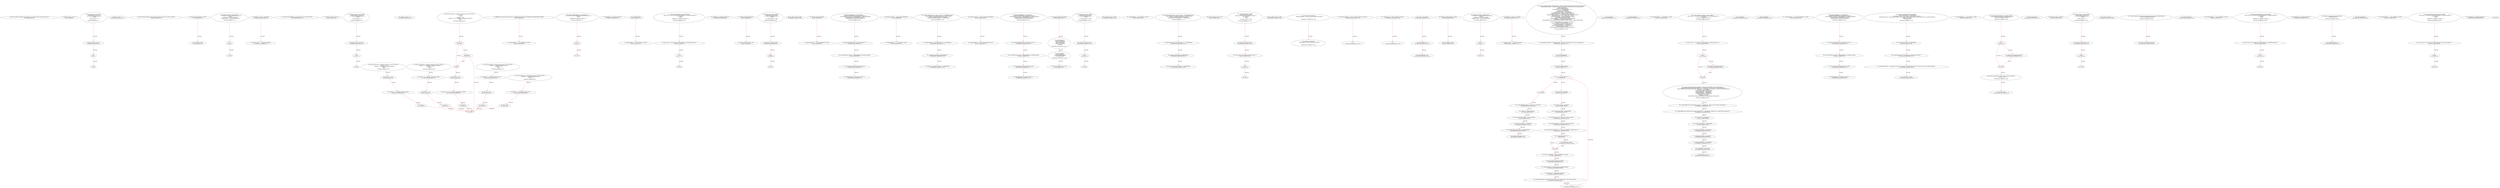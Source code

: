 digraph  {
13 [label="2_ function transferFrom(address from, address to, uint tokens) public returns (bool success);\n13-function_definition-3-3", method="transferFrom(address from,address to,uint tokens)", type_label=function_definition];
33 [label="3_ uint256 counter_re_ent7 =0;\n33-new_variable-4-4", method="", type_label=new_variable];
38 [label="4_ function callme_re_ent7() public{\n        require(counter_re_ent7<=5);\n	if( ! (msg.sender.send(10 ether) ) ){\n            revert();\n        }\n        counter_re_ent7 += 1;\n    }\n38-function_definition-5-11", method="callme_re_ent7()", type_label=function_definition];
42 [label="5_ require(counter_re_ent7<=5);\n42-expression_statement-6-6", method="callme_re_ent7()", type_label=expression_statement];
49 [label="6_ if\n49-if-7-9", method="callme_re_ent7()", type_label=if];
1736 [label="6_ end_if", method="callme_re_ent7()", type_label=end_if];
64 [label="9_ counter_re_ent7 += 1;\n64-expression_statement-10-10", method="callme_re_ent7()", type_label=expression_statement];
71 [label="13_ function allowance(address owner, address spender) external view returns (uint256);\n71-function_definition-14-14", method="allowance(address owner,address spender)", type_label=function_definition];
87 [label="14_ address payable lastPlayer_re_ent23;\n87-new_variable-15-15", method="", type_label=new_variable];
91 [label="15_ uint jackpot_re_ent23;\n91-new_variable-16-16", method="", type_label=new_variable];
95 [label="16_ function buyTicket_re_ent23() public{\n	    if (!(lastPlayer_re_ent23.send(jackpot_re_ent23)))\n        revert();\n      lastPlayer_re_ent23 = msg.sender;\n      jackpot_re_ent23    = address(this).balance;\n    }\n95-function_definition-17-22", method="buyTicket_re_ent23()", type_label=function_definition];
99 [label="17_ if\n99-if-18-19", method="buyTicket_re_ent23()", type_label=if];
1786 [label="17_ end_if", method="buyTicket_re_ent23()", type_label=end_if];
110 [label="19_ lastPlayer_re_ent23 = msg.sender;\n110-expression_statement-20-20", method="buyTicket_re_ent23()", type_label=expression_statement];
116 [label="20_ jackpot_re_ent23    = address(this).balance;\n116-expression_statement-21-21", method="buyTicket_re_ent23()", type_label=expression_statement];
124 [label="22_ function balanceOf(address account) external view returns (uint256);\n124-function_definition-23-23", method="balanceOf(address account)", type_label=function_definition];
136 [label="23_ uint256 counter_re_ent14 =0;\n136-new_variable-24-24", method="", type_label=new_variable];
141 [label="24_ function callme_re_ent14() public{\n        require(counter_re_ent14<=5);\n	if( ! (msg.sender.send(10 ether) ) ){\n            revert();\n        }\n        counter_re_ent14 += 1;\n    }\n141-function_definition-25-31", method="callme_re_ent14()", type_label=function_definition];
145 [label="25_ require(counter_re_ent14<=5);\n145-expression_statement-26-26", method="callme_re_ent14()", type_label=expression_statement];
152 [label="26_ if\n152-if-27-29", method="callme_re_ent14()", type_label=if];
1839 [label="26_ end_if", method="callme_re_ent14()", type_label=end_if];
167 [label="29_ counter_re_ent14 += 1;\n167-expression_statement-30-30", method="callme_re_ent14()", type_label=expression_statement];
183 [label="34_ function add(uint256 a, uint256 b) internal pure returns (uint256) {\n        uint256 c = a + b;\n        require(c >= a, \"SafeMath: addition overflow\");\n        return c;\n    }\n183-function_definition-35-39", method="add(uint256 a,uint256 b)", type_label=function_definition];
200 [label="35_ uint256 c = a + b;\n200-new_variable-36-36", method="add(uint256 a,uint256 b)", type_label=new_variable];
208 [label="36_ require(c >= a, \"SafeMath: addition overflow\");\n208-expression_statement-37-37", method="add(uint256 a,uint256 b)", type_label=expression_statement];
218 [label="37_ return c;\n218-return-38-38", method="add(uint256 a,uint256 b)", type_label=return];
220 [label="39_ function sub(uint256 a, uint256 b) internal pure returns (uint256) {\n        require(b <= a, \"SafeMath: subtraction overflow\");\n        uint256 c = a - b;\n        return c;\n    }\n220-function_definition-40-44", method="sub(uint256 a,uint256 b)", type_label=function_definition];
237 [label="40_ require(b <= a, \"SafeMath: subtraction overflow\");\n237-expression_statement-41-41", method="sub(uint256 a,uint256 b)", type_label=expression_statement];
247 [label="41_ uint256 c = a - b;\n247-new_variable-42-42", method="sub(uint256 a,uint256 b)", type_label=new_variable];
255 [label="42_ return c;\n255-return-43-43", method="sub(uint256 a,uint256 b)", type_label=return];
257 [label="44_ function mul(uint256 a, uint256 b) internal pure returns (uint256) {\n        if (a == 0) {\n            return 0;\n        }\n        uint256 c = a * b;\n        require(c / a == b, \"SafeMath: multiplication overflow\");\n        return c;\n    }\n257-function_definition-45-52", method="mul(uint256 a,uint256 b)", type_label=function_definition];
274 [label="45_ if_a == 0\n274-if-46-48", method="mul(uint256 a,uint256 b)", type_label=if];
1961 [label="45_ end_if", method="mul(uint256 a,uint256 b)", type_label=end_if];
279 [label="46_ return 0;\n279-return-47-47", method="mul(uint256 a,uint256 b)", type_label=return];
281 [label="48_ uint256 c = a * b;\n281-new_variable-49-49", method="mul(uint256 a,uint256 b)", type_label=new_variable];
289 [label="49_ require(c / a == b, \"SafeMath: multiplication overflow\");\n289-expression_statement-50-50", method="mul(uint256 a,uint256 b)", type_label=expression_statement];
301 [label="50_ return c;\n301-return-51-51", method="mul(uint256 a,uint256 b)", type_label=return];
303 [label="52_ function div(uint256 a, uint256 b) internal pure returns (uint256) {\n        require(b > 0, \"SafeMath: division by zero\");\n        uint256 c = a / b;\n        return c;\n    }\n303-function_definition-53-57", method="div(uint256 a,uint256 b)", type_label=function_definition];
320 [label="53_ require(b > 0, \"SafeMath: division by zero\");\n320-expression_statement-54-54", method="div(uint256 a,uint256 b)", type_label=expression_statement];
330 [label="54_ uint256 c = a / b;\n330-new_variable-55-55", method="div(uint256 a,uint256 b)", type_label=new_variable];
338 [label="55_ return c;\n338-return-56-56", method="div(uint256 a,uint256 b)", type_label=return];
340 [label="57_ function mod(uint256 a, uint256 b) internal pure returns (uint256) {\n        require(b != 0, \"SafeMath: modulo by zero\");\n        return a % b;\n    }\n340-function_definition-58-61", method="mod(uint256 a,uint256 b)", type_label=function_definition];
357 [label="58_ require(b != 0, \"SafeMath: modulo by zero\");\n357-expression_statement-59-59", method="mod(uint256 a,uint256 b)", type_label=expression_statement];
367 [label="59_ return a % b;\n367-return-60-60", method="mod(uint256 a,uint256 b)", type_label=return];
379 [label="64_ RaffleToken constant public raffleContract = RaffleToken(0x0C8cDC16973E88FAb31DD0FCB844DdF0e1056dE2);\n379-new_variable-65-65", method="", type_label=new_variable];
389 [label="65_ mapping(address => uint) userBalance_re_ent19;\n389-new_variable-66-66", method="", type_label=new_variable];
395 [label="66_ function withdrawBalance_re_ent19() public{\n        if( ! (msg.sender.send(userBalance_re_ent19[msg.sender]) ) ){\n            revert();\n        }\n        userBalance_re_ent19[msg.sender] = 0;\n    }\n395-function_definition-67-72", method="withdrawBalance_re_ent19()", type_label=function_definition];
399 [label="67_ if\n399-if-68-70", method="withdrawBalance_re_ent19()", type_label=if];
2086 [label="67_ end_if", method="withdrawBalance_re_ent19()", type_label=end_if];
417 [label="70_ userBalance_re_ent19[msg.sender] = 0;\n417-expression_statement-71-71", method="withdrawBalance_re_ent19()", type_label=expression_statement];
425 [label="72_ bool public paused;\n425-new_variable-73-73", method="", type_label=new_variable];
430 [label="73_ mapping(address => uint) userBalance_re_ent26;\n430-new_variable-74-74", method="", type_label=new_variable];
436 [label="74_ function withdrawBalance_re_ent26() public{\n        (bool success,)= msg.sender.call.value(userBalance_re_ent26[msg.sender])(\"\");\n        if( ! success ){\n            revert();\n        }\n        userBalance_re_ent26[msg.sender] = 0;\n    }\n436-function_definition-75-81", method="withdrawBalance_re_ent26()", type_label=function_definition];
440 [label="75_ (bool success,)= msg.sender.call.value(userBalance_re_ent26[msg.sender])(\"\");\n440-new_variable-76-76", method="withdrawBalance_re_ent26()", type_label=new_variable];
464 [label="76_ if\n464-if-77-79", method="withdrawBalance_re_ent26()", type_label=if];
2151 [label="76_ end_if", method="withdrawBalance_re_ent26()", type_label=end_if];
470 [label="79_ userBalance_re_ent26[msg.sender] = 0;\n470-expression_statement-80-80", method="withdrawBalance_re_ent26()", type_label=expression_statement];
478 [label="81_ address payable public owner;\n478-new_variable-82-82", method="", type_label=new_variable];
483 [label="82_ bool not_called_re_ent20 = true;\n483-new_variable-83-83", method="", type_label=new_variable];
489 [label="83_ function bug_re_ent20() public{\n        require(not_called_re_ent20);\n        if( ! (msg.sender.send(1 ether) ) ){\n            revert();\n        }\n        not_called_re_ent20 = false;\n    }\n489-function_definition-84-90", method="bug_re_ent20()", type_label=function_definition];
493 [label="84_ require(not_called_re_ent20);\n493-expression_statement-85-85", method="bug_re_ent20()", type_label=expression_statement];
498 [label="85_ if\n498-if-86-88", method="bug_re_ent20()", type_label=if];
2185 [label="85_ end_if", method="bug_re_ent20()", type_label=end_if];
513 [label="88_ not_called_re_ent20 = false;\n513-expression_statement-89-89", method="bug_re_ent20()", type_label=expression_statement];
518 [label="90_ uint256 public nextListingId;\n518-new_variable-91-91", method="", type_label=new_variable];
523 [label="91_ mapping(address => uint) redeemableEther_re_ent32;\n523-new_variable-92-92", method="", type_label=new_variable];
529 [label="92_ function claimReward_re_ent32() public {        \n        require(redeemableEther_re_ent32[msg.sender] > 0);\n        uint transferValue_re_ent32 = redeemableEther_re_ent32[msg.sender];\n        msg.sender.transfer(transferValue_re_ent32);    \n        redeemableEther_re_ent32[msg.sender] = 0;\n    }\n529-function_definition-93-98", method="claimReward_re_ent32()", type_label=function_definition];
533 [label="93_ require(redeemableEther_re_ent32[msg.sender] > 0);\n533-expression_statement-94-94", method="claimReward_re_ent32()", type_label=expression_statement];
544 [label="94_ uint transferValue_re_ent32 = redeemableEther_re_ent32[msg.sender];\n544-new_variable-95-95", method="claimReward_re_ent32()", type_label=new_variable];
554 [label="95_ msg.sender.transfer(transferValue_re_ent32);\n554-expression_statement-96-96", method="claimReward_re_ent32()", type_label=expression_statement];
563 [label="96_ redeemableEther_re_ent32[msg.sender] = 0;\n563-expression_statement-97-97", method="claimReward_re_ent32()", type_label=expression_statement];
571 [label="98_ mapping (uint256 => Listing) public listingsById;\n571-new_variable-99-99", method="", type_label=new_variable];
579 [label="99_ mapping(address => uint) balances_re_ent38;\n579-new_variable-100-100", method="", type_label=new_variable];
585 [label="100_ function withdrawFunds_re_ent38 (uint256 _weiToWithdraw) public {\n        require(balances_re_ent38[msg.sender] >= _weiToWithdraw);\n        require(msg.sender.send(_weiToWithdraw));   \n        balances_re_ent38[msg.sender] -= _weiToWithdraw;\n    }\n585-function_definition-101-105", method="withdrawFunds_re_ent38(uint256 _weiToWithdraw)", type_label=function_definition];
593 [label="101_ require(balances_re_ent38[msg.sender] >= _weiToWithdraw);\n593-expression_statement-102-102", method="withdrawFunds_re_ent38(uint256 _weiToWithdraw)", type_label=expression_statement];
604 [label="102_ require(msg.sender.send(_weiToWithdraw));\n604-expression_statement-103-103", method="withdrawFunds_re_ent38(uint256 _weiToWithdraw)", type_label=expression_statement];
616 [label="103_ balances_re_ent38[msg.sender] -= _weiToWithdraw;\n616-expression_statement-104-104", method="withdrawFunds_re_ent38(uint256 _weiToWithdraw)", type_label=expression_statement];
624 [label="105_ mapping (uint256 => Purchase) public purchasesById;\n624-new_variable-106-106", method="", type_label=new_variable];
632 [label="106_ mapping(address => uint) redeemableEther_re_ent4;\n632-new_variable-107-107", method="", type_label=new_variable];
638 [label="107_ function claimReward_re_ent4() public {        \n        require(redeemableEther_re_ent4[msg.sender] > 0);\n        uint transferValue_re_ent4 = redeemableEther_re_ent4[msg.sender];\n        msg.sender.transfer(transferValue_re_ent4);    \n        redeemableEther_re_ent4[msg.sender] = 0;\n    }\n638-function_definition-108-113", method="claimReward_re_ent4()", type_label=function_definition];
642 [label="108_ require(redeemableEther_re_ent4[msg.sender] > 0);\n642-expression_statement-109-109", method="claimReward_re_ent4()", type_label=expression_statement];
653 [label="109_ uint transferValue_re_ent4 = redeemableEther_re_ent4[msg.sender];\n653-new_variable-110-110", method="claimReward_re_ent4()", type_label=new_variable];
663 [label="110_ msg.sender.transfer(transferValue_re_ent4);\n663-expression_statement-111-111", method="claimReward_re_ent4()", type_label=expression_statement];
672 [label="111_ redeemableEther_re_ent4[msg.sender] = 0;\n672-expression_statement-112-112", method="claimReward_re_ent4()", type_label=expression_statement];
680 [label="113_ uint256 public nextPurchaseId;\n680-new_variable-114-114", method="", type_label=new_variable];
685 [label="114_ struct Listing {\n        uint256 pricePerToken;\n        uint256 initialAmount;\n        uint256 amountLeft;\n        address payable seller;\n        bool active;\n    }\n685-expression_statement-115-121", method="Listing()", type_label=expression_statement];
707 [label="121_ struct Purchase {\n        uint256 totalAmount;\n        uint256 totalAmountPayed;\n        uint256 timestamp;\n    }\n707-expression_statement-122-126", method="Purchase()", type_label=expression_statement];
721 [label="126_ bool not_called_re_ent27 = true;\n721-new_variable-127-127", method="", type_label=new_variable];
727 [label="127_ function bug_re_ent27() public{\n        require(not_called_re_ent27);\n        if( ! (msg.sender.send(1 ether) ) ){\n            revert();\n        }\n        not_called_re_ent27 = false;\n    }\n727-function_definition-128-134", method="bug_re_ent27()", type_label=function_definition];
731 [label="128_ require(not_called_re_ent27);\n731-expression_statement-129-129", method="bug_re_ent27()", type_label=expression_statement];
736 [label="129_ if\n736-if-130-132", method="bug_re_ent27()", type_label=if];
2423 [label="129_ end_if", method="bug_re_ent27()", type_label=end_if];
751 [label="132_ not_called_re_ent27 = false;\n751-expression_statement-133-133", method="bug_re_ent27()", type_label=expression_statement];
774 [label="135_ mapping(address => uint) balances_re_ent31;\n774-new_variable-136-136", method="", type_label=new_variable];
780 [label="136_ function withdrawFunds_re_ent31 (uint256 _weiToWithdraw) public {\n        require(balances_re_ent31[msg.sender] >= _weiToWithdraw);\n        require(msg.sender.send(_weiToWithdraw));   \n        balances_re_ent31[msg.sender] -= _weiToWithdraw;\n    }\n780-function_definition-137-141", method="withdrawFunds_re_ent31(uint256 _weiToWithdraw)", type_label=function_definition];
788 [label="137_ require(balances_re_ent31[msg.sender] >= _weiToWithdraw);\n788-expression_statement-138-138", method="withdrawFunds_re_ent31(uint256 _weiToWithdraw)", type_label=expression_statement];
799 [label="138_ require(msg.sender.send(_weiToWithdraw));\n799-expression_statement-139-139", method="withdrawFunds_re_ent31(uint256 _weiToWithdraw)", type_label=expression_statement];
811 [label="139_ balances_re_ent31[msg.sender] -= _weiToWithdraw;\n811-expression_statement-140-140", method="withdrawFunds_re_ent31(uint256 _weiToWithdraw)", type_label=expression_statement];
825 [label="142_ bool not_called_re_ent13 = true;\n825-new_variable-143-143", method="", type_label=new_variable];
831 [label="143_ function bug_re_ent13() public{\n        require(not_called_re_ent13);\n        (bool success,)=msg.sender.call.value(1 ether)(\"\");\n        if( ! success ){\n            revert();\n        }\n        not_called_re_ent13 = false;\n    }\n831-function_definition-144-151", method="bug_re_ent13()", type_label=function_definition];
835 [label="144_ require(not_called_re_ent13);\n835-expression_statement-145-145", method="bug_re_ent13()", type_label=expression_statement];
840 [label="145_ (bool success,)=msg.sender.call.value(1 ether)(\"\");\n840-new_variable-146-146", method="bug_re_ent13()", type_label=new_variable];
861 [label="146_ if\n861-if-147-149", method="bug_re_ent13()", type_label=if];
2548 [label="146_ end_if", method="bug_re_ent13()", type_label=end_if];
867 [label="149_ not_called_re_ent13 = false;\n867-expression_statement-150-150", method="bug_re_ent13()", type_label=expression_statement];
890 [label="152_ modifier onlyContractOwner {\n        require(msg.sender == owner, \"Function called by non-owner.\");\n        _;\n    }\n890-expression_statement-153-156", method="", type_label=expression_statement];
893 [label="153_ require(msg.sender == owner, \"Function called by non-owner.\");\n893-expression_statement-154-154", method="", type_label=expression_statement];
905 [label="154_ _;\n905-expression_statement-155-155", method="", type_label=expression_statement];
907 [label="156_ modifier onlyUnpaused {\n        require(paused == false, \"Exchange is paused.\");\n        _;\n    }\n907-expression_statement-157-160", method="", type_label=expression_statement];
910 [label="157_ require(paused == false, \"Exchange is paused.\");\n910-expression_statement-158-158", method="", type_label=expression_statement];
921 [label="158_ _;\n921-expression_statement-159-159", method="", type_label=expression_statement];
925 [label="161_ owner = msg.sender;\n925-expression_statement-162-162", method="", type_label=expression_statement];
931 [label="162_ nextListingId = 916;\n931-expression_statement-163-163", method="", type_label=expression_statement];
935 [label="163_ nextPurchaseId = 344;\n935-expression_statement-164-164", method="", type_label=expression_statement];
939 [label="165_ address payable lastPlayer_re_ent30;\n939-new_variable-166-166", method="", type_label=new_variable];
943 [label="166_ uint jackpot_re_ent30;\n943-new_variable-167-167", method="", type_label=new_variable];
947 [label="167_ function buyTicket_re_ent30() public{\n	    if (!(lastPlayer_re_ent30.send(jackpot_re_ent30)))\n        revert();\n      lastPlayer_re_ent30 = msg.sender;\n      jackpot_re_ent30    = address(this).balance;\n    }\n947-function_definition-168-173", method="buyTicket_re_ent30()", type_label=function_definition];
951 [label="168_ if\n951-if-169-170", method="buyTicket_re_ent30()", type_label=if];
2638 [label="168_ end_if", method="buyTicket_re_ent30()", type_label=end_if];
962 [label="170_ lastPlayer_re_ent30 = msg.sender;\n962-expression_statement-171-171", method="buyTicket_re_ent30()", type_label=expression_statement];
968 [label="171_ jackpot_re_ent30    = address(this).balance;\n968-expression_statement-172-172", method="buyTicket_re_ent30()", type_label=expression_statement];
976 [label="173_ function buyRaffle(uint256[] calldata amounts, uint256[] calldata listingIds) payable external onlyUnpaused {\n        require(amounts.length == listingIds.length, \"You have to provide amounts for every single listing!\");\n        uint256 totalAmount;\n        uint256 totalAmountPayed;\n        for (uint256 i = 0; i < listingIds.length; i++) {\n            uint256 id = listingIds[i];\n            uint256 amount = amounts[i];\n            Listing storage listing = listingsById[id];\n            require(listing.active, \"Listing is not active anymore!\");\n            listing.amountLeft = listing.amountLeft.sub(amount);\n            require(listing.amountLeft >= 0, \"Amount left needs to be higher than 0.\");\n            if(listing.amountLeft == 0) { listing.active = false; }\n            uint256 amountToPay = listing.pricePerToken * amount;\n            listing.seller.transfer(amountToPay);\n            totalAmountPayed = totalAmountPayed.add(amountToPay);\n            totalAmount = totalAmount.add(amount);\n            require(raffleContract.transferFrom(listing.seller, msg.sender, amount), 'Token transfer failed!');\n        }\n        require(totalAmountPayed <= msg.value, 'Overpayed!');\n        uint256 id = nextPurchaseId++;\n        Purchase storage purchase = purchasesById[id];\n        purchase.totalAmount = totalAmount;\n        purchase.totalAmountPayed = totalAmountPayed;\n        purchase.timestamp = now;\n        emit Purchased(id, totalAmount, totalAmountPayed, now);\n    }\n976-function_definition-174-199", method="buyRaffle(uint256[] calldata amounts,uint256[] calldata listingIds)", type_label=function_definition];
990 [label="173_ onlyUnpaused\n990-expression_statement-174-174", method="buyRaffle(uint256[] calldata amounts,uint256[] calldata listingIds)", type_label=expression_statement];
993 [label="174_ require(amounts.length == listingIds.length, \"You have to provide amounts for every single listing!\");\n993-expression_statement-175-175", method="buyRaffle(uint256[] calldata amounts,uint256[] calldata listingIds)", type_label=expression_statement];
1007 [label="175_ uint256 totalAmount;\n1007-new_variable-176-176", method="buyRaffle(uint256[] calldata amounts,uint256[] calldata listingIds)", type_label=new_variable];
1012 [label="176_ uint256 totalAmountPayed;\n1012-new_variable-177-177", method="buyRaffle(uint256[] calldata amounts,uint256[] calldata listingIds)", type_label=new_variable];
1017 [label="177_ for(i < listingIds.length;;i++)\n1017-for-178-191", method="buyRaffle(uint256[] calldata amounts,uint256[] calldata listingIds)", type_label=for];
2704 [label="177_ end_loop", method="buyRaffle(uint256[] calldata amounts,uint256[] calldata listingIds)", type_label=end_loop];
1030 [label="177_ i++\n1030-expression_statement-178-178", method="buyRaffle(uint256[] calldata amounts,uint256[] calldata listingIds)", type_label=expression_statement];
1033 [label="178_ uint256 id = listingIds[i];\n1033-new_variable-179-179", method="buyRaffle(uint256[] calldata amounts,uint256[] calldata listingIds)", type_label=new_variable];
1041 [label="179_ uint256 amount = amounts[i];\n1041-new_variable-180-180", method="buyRaffle(uint256[] calldata amounts,uint256[] calldata listingIds)", type_label=new_variable];
1049 [label="180_ Listing storage listing = listingsById[id];\n1049-new_variable-181-181", method="buyRaffle(uint256[] calldata amounts,uint256[] calldata listingIds)", type_label=new_variable];
1058 [label="181_ require(listing.active, \"Listing is not active anymore!\");\n1058-expression_statement-182-182", method="buyRaffle(uint256[] calldata amounts,uint256[] calldata listingIds)", type_label=expression_statement];
1068 [label="182_ listing.amountLeft = listing.amountLeft.sub(amount);\n1068-expression_statement-183-183", method="buyRaffle(uint256[] calldata amounts,uint256[] calldata listingIds)", type_label=expression_statement];
1081 [label="183_ require(listing.amountLeft >= 0, \"Amount left needs to be higher than 0.\");\n1081-expression_statement-184-184", method="buyRaffle(uint256[] calldata amounts,uint256[] calldata listingIds)", type_label=expression_statement];
1093 [label="184_ if_listing.amountLeft == 0\n1093-if-185-185", method="buyRaffle(uint256[] calldata amounts,uint256[] calldata listingIds)", type_label=if];
2780 [label="184_ end_if", method="buyRaffle(uint256[] calldata amounts,uint256[] calldata listingIds)", type_label=end_if];
1100 [label="184_ listing.active = false;\n1100-expression_statement-185-185", method="buyRaffle(uint256[] calldata amounts,uint256[] calldata listingIds)", type_label=expression_statement];
1107 [label="185_ uint256 amountToPay = listing.pricePerToken * amount;\n1107-new_variable-186-186", method="buyRaffle(uint256[] calldata amounts,uint256[] calldata listingIds)", type_label=new_variable];
1117 [label="186_ listing.seller.transfer(amountToPay);\n1117-expression_statement-187-187", method="buyRaffle(uint256[] calldata amounts,uint256[] calldata listingIds)", type_label=expression_statement];
1126 [label="187_ totalAmountPayed = totalAmountPayed.add(amountToPay);\n1126-expression_statement-188-188", method="buyRaffle(uint256[] calldata amounts,uint256[] calldata listingIds)", type_label=expression_statement];
1135 [label="188_ totalAmount = totalAmount.add(amount);\n1135-expression_statement-189-189", method="buyRaffle(uint256[] calldata amounts,uint256[] calldata listingIds)", type_label=expression_statement];
1144 [label="189_ require(raffleContract.transferFrom(listing.seller, msg.sender, amount), 'Token transfer failed!');\n1144-expression_statement-190-190", method="buyRaffle(uint256[] calldata amounts,uint256[] calldata listingIds)", type_label=expression_statement];
1165 [label="191_ require(totalAmountPayed <= msg.value, 'Overpayed!');\n1165-expression_statement-192-192", method="buyRaffle(uint256[] calldata amounts,uint256[] calldata listingIds)", type_label=expression_statement];
1177 [label="192_ uint256 id = nextPurchaseId++;\n1177-new_variable-193-193", method="buyRaffle(uint256[] calldata amounts,uint256[] calldata listingIds)", type_label=new_variable];
1182 [label="192_ nextPurchaseId++\n1182-expression_statement-193-193", method="buyRaffle(uint256[] calldata amounts,uint256[] calldata listingIds)", type_label=expression_statement];
1184 [label="193_ Purchase storage purchase = purchasesById[id];\n1184-new_variable-194-194", method="buyRaffle(uint256[] calldata amounts,uint256[] calldata listingIds)", type_label=new_variable];
1193 [label="194_ purchase.totalAmount = totalAmount;\n1193-expression_statement-195-195", method="buyRaffle(uint256[] calldata amounts,uint256[] calldata listingIds)", type_label=expression_statement];
1199 [label="195_ purchase.totalAmountPayed = totalAmountPayed;\n1199-expression_statement-196-196", method="buyRaffle(uint256[] calldata amounts,uint256[] calldata listingIds)", type_label=expression_statement];
1205 [label="196_ purchase.timestamp = now;\n1205-expression_statement-197-197", method="buyRaffle(uint256[] calldata amounts,uint256[] calldata listingIds)", type_label=expression_statement];
1221 [label="199_ mapping(address => uint) balances_re_ent8;\n1221-new_variable-200-200", method="", type_label=new_variable];
1227 [label="200_ function withdraw_balances_re_ent8 () public {\n       (bool success,) = msg.sender.call.value(balances_re_ent8[msg.sender ])(\"\");\n       if (success)\n          balances_re_ent8[msg.sender] = 0;\n      }\n1227-function_definition-201-205", method="withdraw_balances_re_ent8()", type_label=function_definition];
1231 [label="201_ (bool success,) = msg.sender.call.value(balances_re_ent8[msg.sender ])(\"\");\n1231-new_variable-202-202", method="withdraw_balances_re_ent8()", type_label=new_variable];
1255 [label="202_ if\n1255-if-203-204", method="withdraw_balances_re_ent8()", type_label=if];
2942 [label="202_ end_if", method="withdraw_balances_re_ent8()", type_label=end_if];
1257 [label="203_ balances_re_ent8[msg.sender] = 0;\n1257-expression_statement-204-204", method="withdraw_balances_re_ent8()", type_label=expression_statement];
1265 [label="205_ function addListing(uint256 initialAmount, uint256 pricePerToken) external onlyUnpaused {\n        require(raffleContract.balanceOf(msg.sender) >= initialAmount, \"Amount to sell is higher than balance!\");\n        require(raffleContract.allowance(msg.sender, address(this)) >= initialAmount, \"Allowance is to small (increase allowance)!\");\n        uint256 id = nextListingId++;\n        Listing storage listing = listingsById[id];\n        listing.initialAmount = initialAmount;\n        listing.amountLeft = initialAmount;\n        listing.pricePerToken = pricePerToken;\n        listing.seller = msg.sender;\n        listing.active = true;\n        emit Listed(id, listing.pricePerToken, listing.initialAmount, listing.seller);\n    }\n1265-function_definition-206-217", method="addListing(uint256 initialAmount,uint256 pricePerToken)", type_label=function_definition];
1276 [label="205_ onlyUnpaused\n1276-expression_statement-206-206", method="addListing(uint256 initialAmount,uint256 pricePerToken)", type_label=expression_statement];
1279 [label="206_ require(raffleContract.balanceOf(msg.sender) >= initialAmount, \"Amount to sell is higher than balance!\");\n1279-expression_statement-207-207", method="addListing(uint256 initialAmount,uint256 pricePerToken)", type_label=expression_statement];
1296 [label="207_ require(raffleContract.allowance(msg.sender, address(this)) >= initialAmount, \"Allowance is to small (increase allowance)!\");\n1296-expression_statement-208-208", method="addListing(uint256 initialAmount,uint256 pricePerToken)", type_label=expression_statement];
1317 [label="208_ uint256 id = nextListingId++;\n1317-new_variable-209-209", method="addListing(uint256 initialAmount,uint256 pricePerToken)", type_label=new_variable];
1322 [label="208_ nextListingId++\n1322-expression_statement-209-209", method="addListing(uint256 initialAmount,uint256 pricePerToken)", type_label=expression_statement];
1324 [label="209_ Listing storage listing = listingsById[id];\n1324-new_variable-210-210", method="addListing(uint256 initialAmount,uint256 pricePerToken)", type_label=new_variable];
1333 [label="210_ listing.initialAmount = initialAmount;\n1333-expression_statement-211-211", method="addListing(uint256 initialAmount,uint256 pricePerToken)", type_label=expression_statement];
1339 [label="211_ listing.amountLeft = initialAmount;\n1339-expression_statement-212-212", method="addListing(uint256 initialAmount,uint256 pricePerToken)", type_label=expression_statement];
1345 [label="212_ listing.pricePerToken = pricePerToken;\n1345-expression_statement-213-213", method="addListing(uint256 initialAmount,uint256 pricePerToken)", type_label=expression_statement];
1351 [label="213_ listing.seller = msg.sender;\n1351-expression_statement-214-214", method="addListing(uint256 initialAmount,uint256 pricePerToken)", type_label=expression_statement];
1359 [label="214_ listing.active = true;\n1359-expression_statement-215-215", method="addListing(uint256 initialAmount,uint256 pricePerToken)", type_label=expression_statement];
1382 [label="217_ mapping(address => uint) redeemableEther_re_ent39;\n1382-new_variable-218-218", method="", type_label=new_variable];
1388 [label="218_ function claimReward_re_ent39() public {        \n        require(redeemableEther_re_ent39[msg.sender] > 0);\n        uint transferValue_re_ent39 = redeemableEther_re_ent39[msg.sender];\n        msg.sender.transfer(transferValue_re_ent39);    \n        redeemableEther_re_ent39[msg.sender] = 0;\n    }\n1388-function_definition-219-224", method="claimReward_re_ent39()", type_label=function_definition];
1392 [label="219_ require(redeemableEther_re_ent39[msg.sender] > 0);\n1392-expression_statement-220-220", method="claimReward_re_ent39()", type_label=expression_statement];
1403 [label="220_ uint transferValue_re_ent39 = redeemableEther_re_ent39[msg.sender];\n1403-new_variable-221-221", method="claimReward_re_ent39()", type_label=new_variable];
1413 [label="221_ msg.sender.transfer(transferValue_re_ent39);\n1413-expression_statement-222-222", method="claimReward_re_ent39()", type_label=expression_statement];
1422 [label="222_ redeemableEther_re_ent39[msg.sender] = 0;\n1422-expression_statement-223-223", method="claimReward_re_ent39()", type_label=expression_statement];
1430 [label="224_ function cancelListing(uint256 id) external {\n        Listing storage listing = listingsById[id];\n        require(listing.active, \"This listing was turned inactive already!\");\n        require(listing.seller == msg.sender || owner == msg.sender, \"Only the listing owner or the contract owner can cancel the listing!\");\n        listing.active = false;\n        emit Canceled(id);\n    }\n1430-function_definition-225-231", method="cancelListing(uint256 id)", type_label=function_definition];
1438 [label="225_ Listing storage listing = listingsById[id];\n1438-new_variable-226-226", method="cancelListing(uint256 id)", type_label=new_variable];
1447 [label="226_ require(listing.active, \"This listing was turned inactive already!\");\n1447-expression_statement-227-227", method="cancelListing(uint256 id)", type_label=expression_statement];
1457 [label="227_ require(listing.seller == msg.sender || owner == msg.sender, \"Only the listing owner or the contract owner can cancel the listing!\");\n1457-expression_statement-228-228", method="cancelListing(uint256 id)", type_label=expression_statement];
1477 [label="228_ listing.active = false;\n1477-expression_statement-229-229", method="cancelListing(uint256 id)", type_label=expression_statement];
1488 [label="231_ mapping(address => uint) balances_re_ent36;\n1488-new_variable-232-232", method="", type_label=new_variable];
1494 [label="232_ function withdraw_balances_re_ent36 () public {\n       if (msg.sender.send(balances_re_ent36[msg.sender ]))\n          balances_re_ent36[msg.sender] = 0;\n      }\n1494-function_definition-233-236", method="withdraw_balances_re_ent36()", type_label=function_definition];
1498 [label="233_ if\n1498-if-234-235", method="withdraw_balances_re_ent36()", type_label=if];
3185 [label="233_ end_if", method="withdraw_balances_re_ent36()", type_label=end_if];
1511 [label="234_ balances_re_ent36[msg.sender] = 0;\n1511-expression_statement-235-235", method="withdraw_balances_re_ent36()", type_label=expression_statement];
1519 [label="236_ function setPaused(bool value) external onlyContractOwner {\n        paused = value;\n    }\n1519-function_definition-237-239", method="setPaused(bool value)", type_label=function_definition];
1526 [label="236_ onlyContractOwner\n1526-expression_statement-237-237", method="setPaused(bool value)", type_label=expression_statement];
1529 [label="237_ paused = value;\n1529-expression_statement-238-238", method="setPaused(bool value)", type_label=expression_statement];
1533 [label="239_ uint256 counter_re_ent35 =0;\n1533-new_variable-240-240", method="", type_label=new_variable];
1538 [label="240_ function callme_re_ent35() public{\n        require(counter_re_ent35<=5);\n	if( ! (msg.sender.send(10 ether) ) ){\n            revert();\n        }\n        counter_re_ent35 += 1;\n    }\n1538-function_definition-241-247", method="callme_re_ent35()", type_label=function_definition];
1542 [label="241_ require(counter_re_ent35<=5);\n1542-expression_statement-242-242", method="callme_re_ent35()", type_label=expression_statement];
1549 [label="242_ if\n1549-if-243-245", method="callme_re_ent35()", type_label=if];
3236 [label="242_ end_if", method="callme_re_ent35()", type_label=end_if];
1564 [label="245_ counter_re_ent35 += 1;\n1564-expression_statement-246-246", method="callme_re_ent35()", type_label=expression_statement];
1568 [label="247_ function withdrawFunds(uint256 withdrawAmount) external onlyContractOwner {\n        owner.transfer(withdrawAmount);\n    }\n1568-function_definition-248-250", method="withdrawFunds(uint256 withdrawAmount)", type_label=function_definition];
1575 [label="247_ onlyContractOwner\n1575-expression_statement-248-248", method="withdrawFunds(uint256 withdrawAmount)", type_label=expression_statement];
1578 [label="248_ owner.transfer(withdrawAmount);\n1578-expression_statement-249-249", method="withdrawFunds(uint256 withdrawAmount)", type_label=expression_statement];
1585 [label="250_ mapping(address => uint) userBalance_re_ent40;\n1585-new_variable-251-251", method="", type_label=new_variable];
1591 [label="251_ function withdrawBalance_re_ent40() public{\n        (bool success,)=msg.sender.call.value(userBalance_re_ent40[msg.sender])(\"\");\n        if( ! success ){\n            revert();\n        }\n        userBalance_re_ent40[msg.sender] = 0;\n    }\n1591-function_definition-252-258", method="withdrawBalance_re_ent40()", type_label=function_definition];
1595 [label="252_ (bool success,)=msg.sender.call.value(userBalance_re_ent40[msg.sender])(\"\");\n1595-new_variable-253-253", method="withdrawBalance_re_ent40()", type_label=new_variable];
1619 [label="253_ if\n1619-if-254-256", method="withdrawBalance_re_ent40()", type_label=if];
3306 [label="253_ end_if", method="withdrawBalance_re_ent40()", type_label=end_if];
1625 [label="256_ userBalance_re_ent40[msg.sender] = 0;\n1625-expression_statement-257-257", method="withdrawBalance_re_ent40()", type_label=expression_statement];
1633 [label="258_ function kill() external onlyContractOwner {\n        selfdestruct(owner);\n    }\n1633-function_definition-259-261", method="kill()", type_label=function_definition];
1636 [label="258_ onlyContractOwner\n1636-expression_statement-259-259", method="kill()", type_label=expression_statement];
1639 [label="259_ selfdestruct(owner);\n1639-expression_statement-260-260", method="kill()", type_label=expression_statement];
1644 [label="261_ mapping(address => uint) userBalance_re_ent33;\n1644-new_variable-262-262", method="", type_label=new_variable];
1650 [label="262_ function withdrawBalance_re_ent33() public{\n        (bool success,)= msg.sender.call.value(userBalance_re_ent33[msg.sender])(\"\");\n        if( ! success ){\n            revert();\n        }\n        userBalance_re_ent33[msg.sender] = 0;\n    }\n1650-function_definition-263-269", method="withdrawBalance_re_ent33()", type_label=function_definition];
1654 [label="263_ (bool success,)= msg.sender.call.value(userBalance_re_ent33[msg.sender])(\"\");\n1654-new_variable-264-264", method="withdrawBalance_re_ent33()", type_label=new_variable];
1678 [label="264_ if\n1678-if-265-267", method="withdrawBalance_re_ent33()", type_label=if];
3365 [label="264_ end_if", method="withdrawBalance_re_ent33()", type_label=end_if];
1684 [label="267_ userBalance_re_ent33[msg.sender] = 0;\n1684-expression_statement-268-268", method="withdrawBalance_re_ent33()", type_label=expression_statement];
1 [label="0_ start_node", method="", type_label=start];
2 [label="0_ exit_node", method="", type_label=exit];
38 -> 42  [color=red, controlflow_type=next_line, edge_type=CFG_edge, key=0, label=next_line];
42 -> 49  [color=red, controlflow_type=next_line, edge_type=CFG_edge, key=0, label=next_line];
49 -> 1736  [color=red, controlflow_type=neg_next, edge_type=CFG_edge, key=0, label=neg_next];
87 -> 91  [color=red, controlflow_type=next_line, edge_type=CFG_edge, key=0, label=next_line];
95 -> 99  [color=red, controlflow_type=next_line, edge_type=CFG_edge, key=0, label=next_line];
99 -> 1786  [color=red, controlflow_type=neg_next, edge_type=CFG_edge, key=0, label=neg_next];
110 -> 116  [color=red, controlflow_type=next_line, edge_type=CFG_edge, key=0, label=next_line];
141 -> 145  [color=red, controlflow_type=next_line, edge_type=CFG_edge, key=0, label=next_line];
145 -> 152  [color=red, controlflow_type=next_line, edge_type=CFG_edge, key=0, label=next_line];
152 -> 1839  [color=red, controlflow_type=neg_next, edge_type=CFG_edge, key=0, label=neg_next];
183 -> 200  [color=red, controlflow_type=next_line, edge_type=CFG_edge, key=0, label=next_line];
200 -> 208  [color=red, controlflow_type=next_line, edge_type=CFG_edge, key=0, label=next_line];
208 -> 218  [color=red, controlflow_type=next_line, edge_type=CFG_edge, key=0, label=next_line];
218 -> 2  [color=red, controlflow_type=return_exit, edge_type=CFG_edge, key=0, label=return_exit];
220 -> 237  [color=red, controlflow_type=next_line, edge_type=CFG_edge, key=0, label=next_line];
237 -> 247  [color=red, controlflow_type=next_line, edge_type=CFG_edge, key=0, label=next_line];
247 -> 255  [color=red, controlflow_type=next_line, edge_type=CFG_edge, key=0, label=next_line];
255 -> 2  [color=red, controlflow_type=return_exit, edge_type=CFG_edge, key=0, label=return_exit];
257 -> 274  [color=red, controlflow_type=next_line, edge_type=CFG_edge, key=0, label=next_line];
274 -> 279  [color=red, controlflow_type=pos_next, edge_type=CFG_edge, key=0, label=pos_next];
274 -> 1961  [color=red, controlflow_type=neg_next, edge_type=CFG_edge, key=0, label=neg_next];
1961 -> 281  [color=red, controlflow_type=next_line, edge_type=CFG_edge, key=0, label=next_line];
279 -> 1961  [color=red, controlflow_type=end_if, edge_type=CFG_edge, key=0, label=end_if];
279 -> 2  [color=red, controlflow_type=return_exit, edge_type=CFG_edge, key=0, label=return_exit];
281 -> 289  [color=red, controlflow_type=next_line, edge_type=CFG_edge, key=0, label=next_line];
289 -> 301  [color=red, controlflow_type=next_line, edge_type=CFG_edge, key=0, label=next_line];
301 -> 2  [color=red, controlflow_type=return_exit, edge_type=CFG_edge, key=0, label=return_exit];
303 -> 320  [color=red, controlflow_type=next_line, edge_type=CFG_edge, key=0, label=next_line];
320 -> 330  [color=red, controlflow_type=next_line, edge_type=CFG_edge, key=0, label=next_line];
330 -> 338  [color=red, controlflow_type=next_line, edge_type=CFG_edge, key=0, label=next_line];
338 -> 2  [color=red, controlflow_type=return_exit, edge_type=CFG_edge, key=0, label=return_exit];
340 -> 357  [color=red, controlflow_type=next_line, edge_type=CFG_edge, key=0, label=next_line];
357 -> 367  [color=red, controlflow_type=next_line, edge_type=CFG_edge, key=0, label=next_line];
367 -> 2  [color=red, controlflow_type=return_exit, edge_type=CFG_edge, key=0, label=return_exit];
379 -> 389  [color=red, controlflow_type=next_line, edge_type=CFG_edge, key=0, label=next_line];
395 -> 399  [color=red, controlflow_type=next_line, edge_type=CFG_edge, key=0, label=next_line];
399 -> 2086  [color=red, controlflow_type=neg_next, edge_type=CFG_edge, key=0, label=neg_next];
425 -> 430  [color=red, controlflow_type=next_line, edge_type=CFG_edge, key=0, label=next_line];
436 -> 440  [color=red, controlflow_type=next_line, edge_type=CFG_edge, key=0, label=next_line];
440 -> 464  [color=red, controlflow_type=next_line, edge_type=CFG_edge, key=0, label=next_line];
464 -> 2151  [color=red, controlflow_type=neg_next, edge_type=CFG_edge, key=0, label=neg_next];
478 -> 483  [color=red, controlflow_type=next_line, edge_type=CFG_edge, key=0, label=next_line];
489 -> 493  [color=red, controlflow_type=next_line, edge_type=CFG_edge, key=0, label=next_line];
493 -> 498  [color=red, controlflow_type=next_line, edge_type=CFG_edge, key=0, label=next_line];
498 -> 2185  [color=red, controlflow_type=neg_next, edge_type=CFG_edge, key=0, label=neg_next];
518 -> 523  [color=red, controlflow_type=next_line, edge_type=CFG_edge, key=0, label=next_line];
529 -> 533  [color=red, controlflow_type=next_line, edge_type=CFG_edge, key=0, label=next_line];
533 -> 544  [color=red, controlflow_type=next_line, edge_type=CFG_edge, key=0, label=next_line];
544 -> 554  [color=red, controlflow_type=next_line, edge_type=CFG_edge, key=0, label=next_line];
554 -> 563  [color=red, controlflow_type=next_line, edge_type=CFG_edge, key=0, label=next_line];
571 -> 579  [color=red, controlflow_type=next_line, edge_type=CFG_edge, key=0, label=next_line];
585 -> 593  [color=red, controlflow_type=next_line, edge_type=CFG_edge, key=0, label=next_line];
593 -> 604  [color=red, controlflow_type=next_line, edge_type=CFG_edge, key=0, label=next_line];
604 -> 616  [color=red, controlflow_type=next_line, edge_type=CFG_edge, key=0, label=next_line];
624 -> 632  [color=red, controlflow_type=next_line, edge_type=CFG_edge, key=0, label=next_line];
638 -> 642  [color=red, controlflow_type=next_line, edge_type=CFG_edge, key=0, label=next_line];
642 -> 653  [color=red, controlflow_type=next_line, edge_type=CFG_edge, key=0, label=next_line];
653 -> 663  [color=red, controlflow_type=next_line, edge_type=CFG_edge, key=0, label=next_line];
663 -> 672  [color=red, controlflow_type=next_line, edge_type=CFG_edge, key=0, label=next_line];
680 -> 685  [color=red, controlflow_type=next_line, edge_type=CFG_edge, key=0, label=next_line];
685 -> 707  [color=red, controlflow_type=next_line, edge_type=CFG_edge, key=0, label=next_line];
707 -> 721  [color=red, controlflow_type=next_line, edge_type=CFG_edge, key=0, label=next_line];
727 -> 731  [color=red, controlflow_type=next_line, edge_type=CFG_edge, key=0, label=next_line];
731 -> 736  [color=red, controlflow_type=next_line, edge_type=CFG_edge, key=0, label=next_line];
736 -> 2423  [color=red, controlflow_type=neg_next, edge_type=CFG_edge, key=0, label=neg_next];
780 -> 788  [color=red, controlflow_type=next_line, edge_type=CFG_edge, key=0, label=next_line];
788 -> 799  [color=red, controlflow_type=next_line, edge_type=CFG_edge, key=0, label=next_line];
799 -> 811  [color=red, controlflow_type=next_line, edge_type=CFG_edge, key=0, label=next_line];
831 -> 835  [color=red, controlflow_type=next_line, edge_type=CFG_edge, key=0, label=next_line];
835 -> 840  [color=red, controlflow_type=next_line, edge_type=CFG_edge, key=0, label=next_line];
840 -> 861  [color=red, controlflow_type=next_line, edge_type=CFG_edge, key=0, label=next_line];
861 -> 2548  [color=red, controlflow_type=neg_next, edge_type=CFG_edge, key=0, label=neg_next];
890 -> 907  [color=red, controlflow_type=next_line, edge_type=CFG_edge, key=0, label=next_line];
893 -> 905  [color=red, controlflow_type=next_line, edge_type=CFG_edge, key=0, label=next_line];
910 -> 921  [color=red, controlflow_type=next_line, edge_type=CFG_edge, key=0, label=next_line];
925 -> 931  [color=red, controlflow_type=next_line, edge_type=CFG_edge, key=0, label=next_line];
931 -> 935  [color=red, controlflow_type=next_line, edge_type=CFG_edge, key=0, label=next_line];
939 -> 943  [color=red, controlflow_type=next_line, edge_type=CFG_edge, key=0, label=next_line];
947 -> 951  [color=red, controlflow_type=next_line, edge_type=CFG_edge, key=0, label=next_line];
951 -> 2638  [color=red, controlflow_type=neg_next, edge_type=CFG_edge, key=0, label=neg_next];
962 -> 968  [color=red, controlflow_type=next_line, edge_type=CFG_edge, key=0, label=next_line];
976 -> 993  [color=red, controlflow_type=next_line, edge_type=CFG_edge, key=0, label=next_line];
993 -> 1007  [color=red, controlflow_type=next_line, edge_type=CFG_edge, key=0, label=next_line];
1007 -> 1012  [color=red, controlflow_type=next_line, edge_type=CFG_edge, key=0, label=next_line];
1012 -> 1017  [color=red, controlflow_type=next_line, edge_type=CFG_edge, key=0, label=next_line];
1017 -> 1033  [color=red, controlflow_type=pos_next, edge_type=CFG_edge, key=0, label=pos_next];
1017 -> 2704  [color=red, controlflow_type=neg_next, edge_type=CFG_edge, key=0, label=neg_next];
2704 -> 1165  [color=red, controlflow_type=next_line, edge_type=CFG_edge, key=0, label=next_line];
1030 -> 1017  [color=red, controlflow_type=loop_update, edge_type=CFG_edge, key=0, label=loop_update];
1033 -> 1041  [color=red, controlflow_type=next_line, edge_type=CFG_edge, key=0, label=next_line];
1041 -> 1049  [color=red, controlflow_type=next_line, edge_type=CFG_edge, key=0, label=next_line];
1049 -> 1058  [color=red, controlflow_type=next_line, edge_type=CFG_edge, key=0, label=next_line];
1058 -> 1068  [color=red, controlflow_type=next_line, edge_type=CFG_edge, key=0, label=next_line];
1068 -> 1081  [color=red, controlflow_type=next_line, edge_type=CFG_edge, key=0, label=next_line];
1081 -> 1093  [color=red, controlflow_type=next_line, edge_type=CFG_edge, key=0, label=next_line];
1093 -> 1100  [color=red, controlflow_type=pos_next, edge_type=CFG_edge, key=0, label=pos_next];
1093 -> 2780  [color=red, controlflow_type=neg_next, edge_type=CFG_edge, key=0, label=neg_next];
2780 -> 1107  [color=red, controlflow_type=next_line, edge_type=CFG_edge, key=0, label=next_line];
1100 -> 2780  [color=red, controlflow_type=end_if, edge_type=CFG_edge, key=0, label=end_if];
1107 -> 1117  [color=red, controlflow_type=next_line, edge_type=CFG_edge, key=0, label=next_line];
1117 -> 1126  [color=red, controlflow_type=next_line, edge_type=CFG_edge, key=0, label=next_line];
1126 -> 1135  [color=red, controlflow_type=next_line, edge_type=CFG_edge, key=0, label=next_line];
1135 -> 1144  [color=red, controlflow_type=next_line, edge_type=CFG_edge, key=0, label=next_line];
1144 -> 1030  [color=red, controlflow_type=loop_update, edge_type=CFG_edge, key=0, label=loop_update];
1165 -> 1177  [color=red, controlflow_type=next_line, edge_type=CFG_edge, key=0, label=next_line];
1177 -> 1184  [color=red, controlflow_type=next_line, edge_type=CFG_edge, key=0, label=next_line];
1184 -> 1193  [color=red, controlflow_type=next_line, edge_type=CFG_edge, key=0, label=next_line];
1193 -> 1199  [color=red, controlflow_type=next_line, edge_type=CFG_edge, key=0, label=next_line];
1199 -> 1205  [color=red, controlflow_type=next_line, edge_type=CFG_edge, key=0, label=next_line];
1227 -> 1231  [color=red, controlflow_type=next_line, edge_type=CFG_edge, key=0, label=next_line];
1231 -> 1255  [color=red, controlflow_type=next_line, edge_type=CFG_edge, key=0, label=next_line];
1255 -> 1257  [color=red, controlflow_type=pos_next, edge_type=CFG_edge, key=0, label=pos_next];
1255 -> 2942  [color=red, controlflow_type=neg_next, edge_type=CFG_edge, key=0, label=neg_next];
2942 -> 1265  [color=red, controlflow_type=next_line, edge_type=CFG_edge, key=0, label=next_line];
1257 -> 2942  [color=red, controlflow_type=end_if, edge_type=CFG_edge, key=0, label=end_if];
1265 -> 1279  [color=red, controlflow_type=next_line, edge_type=CFG_edge, key=0, label=next_line];
1279 -> 1296  [color=red, controlflow_type=next_line, edge_type=CFG_edge, key=0, label=next_line];
1296 -> 1317  [color=red, controlflow_type=next_line, edge_type=CFG_edge, key=0, label=next_line];
1317 -> 1324  [color=red, controlflow_type=next_line, edge_type=CFG_edge, key=0, label=next_line];
1324 -> 1333  [color=red, controlflow_type=next_line, edge_type=CFG_edge, key=0, label=next_line];
1333 -> 1339  [color=red, controlflow_type=next_line, edge_type=CFG_edge, key=0, label=next_line];
1339 -> 1345  [color=red, controlflow_type=next_line, edge_type=CFG_edge, key=0, label=next_line];
1345 -> 1351  [color=red, controlflow_type=next_line, edge_type=CFG_edge, key=0, label=next_line];
1351 -> 1359  [color=red, controlflow_type=next_line, edge_type=CFG_edge, key=0, label=next_line];
1388 -> 1392  [color=red, controlflow_type=next_line, edge_type=CFG_edge, key=0, label=next_line];
1392 -> 1403  [color=red, controlflow_type=next_line, edge_type=CFG_edge, key=0, label=next_line];
1403 -> 1413  [color=red, controlflow_type=next_line, edge_type=CFG_edge, key=0, label=next_line];
1413 -> 1422  [color=red, controlflow_type=next_line, edge_type=CFG_edge, key=0, label=next_line];
1430 -> 1438  [color=red, controlflow_type=next_line, edge_type=CFG_edge, key=0, label=next_line];
1438 -> 1447  [color=red, controlflow_type=next_line, edge_type=CFG_edge, key=0, label=next_line];
1447 -> 1457  [color=red, controlflow_type=next_line, edge_type=CFG_edge, key=0, label=next_line];
1457 -> 1477  [color=red, controlflow_type=next_line, edge_type=CFG_edge, key=0, label=next_line];
1494 -> 1498  [color=red, controlflow_type=next_line, edge_type=CFG_edge, key=0, label=next_line];
1498 -> 1511  [color=red, controlflow_type=pos_next, edge_type=CFG_edge, key=0, label=pos_next];
1498 -> 3185  [color=red, controlflow_type=neg_next, edge_type=CFG_edge, key=0, label=neg_next];
3185 -> 1519  [color=red, controlflow_type=next_line, edge_type=CFG_edge, key=0, label=next_line];
1511 -> 3185  [color=red, controlflow_type=end_if, edge_type=CFG_edge, key=0, label=end_if];
1519 -> 1529  [color=red, controlflow_type=next_line, edge_type=CFG_edge, key=0, label=next_line];
1538 -> 1542  [color=red, controlflow_type=next_line, edge_type=CFG_edge, key=0, label=next_line];
1542 -> 1549  [color=red, controlflow_type=next_line, edge_type=CFG_edge, key=0, label=next_line];
1549 -> 3236  [color=red, controlflow_type=neg_next, edge_type=CFG_edge, key=0, label=neg_next];
1568 -> 1578  [color=red, controlflow_type=next_line, edge_type=CFG_edge, key=0, label=next_line];
1591 -> 1595  [color=red, controlflow_type=next_line, edge_type=CFG_edge, key=0, label=next_line];
1595 -> 1619  [color=red, controlflow_type=next_line, edge_type=CFG_edge, key=0, label=next_line];
1619 -> 3306  [color=red, controlflow_type=neg_next, edge_type=CFG_edge, key=0, label=neg_next];
1633 -> 1639  [color=red, controlflow_type=next_line, edge_type=CFG_edge, key=0, label=next_line];
1650 -> 1654  [color=red, controlflow_type=next_line, edge_type=CFG_edge, key=0, label=next_line];
1654 -> 1678  [color=red, controlflow_type=next_line, edge_type=CFG_edge, key=0, label=next_line];
1678 -> 3365  [color=red, controlflow_type=neg_next, edge_type=CFG_edge, key=0, label=neg_next];
}
